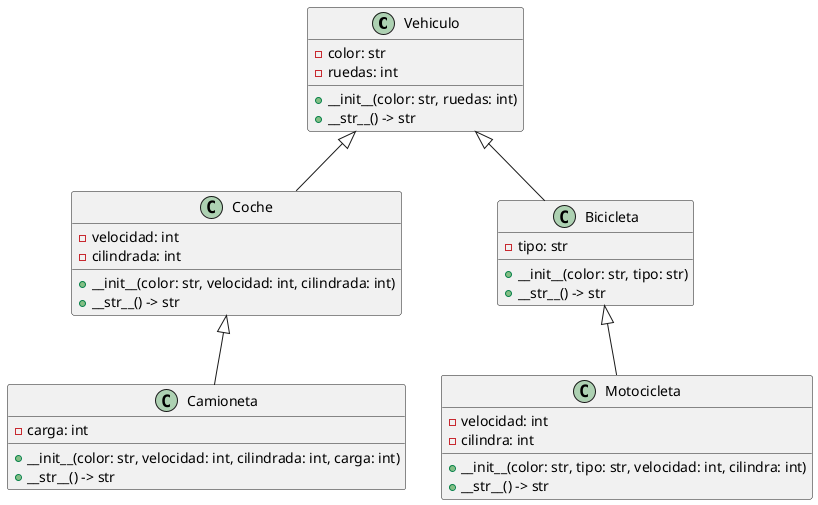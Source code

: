 @startuml
class Vehiculo {
  -color: str
  -ruedas: int
  +__init__(color: str, ruedas: int)
  +__str__() -> str
}

class Coche {
  -velocidad: int
  -cilindrada: int
  +__init__(color: str, velocidad: int, cilindrada: int)
  +__str__() -> str
}

class Camioneta {
  -carga: int
  +__init__(color: str, velocidad: int, cilindrada: int, carga: int)
  +__str__() -> str
}

class Bicicleta {
  -tipo: str
  +__init__(color: str, tipo: str)
  +__str__() -> str
}

class Motocicleta {
  -velocidad: int
  -cilindra: int
  +__init__(color: str, tipo: str, velocidad: int, cilindra: int)
  +__str__() -> str
}

Vehiculo <|-- Coche
Vehiculo <|-- Bicicleta
Coche <|-- Camioneta
Bicicleta <|-- Motocicleta
@enduml

